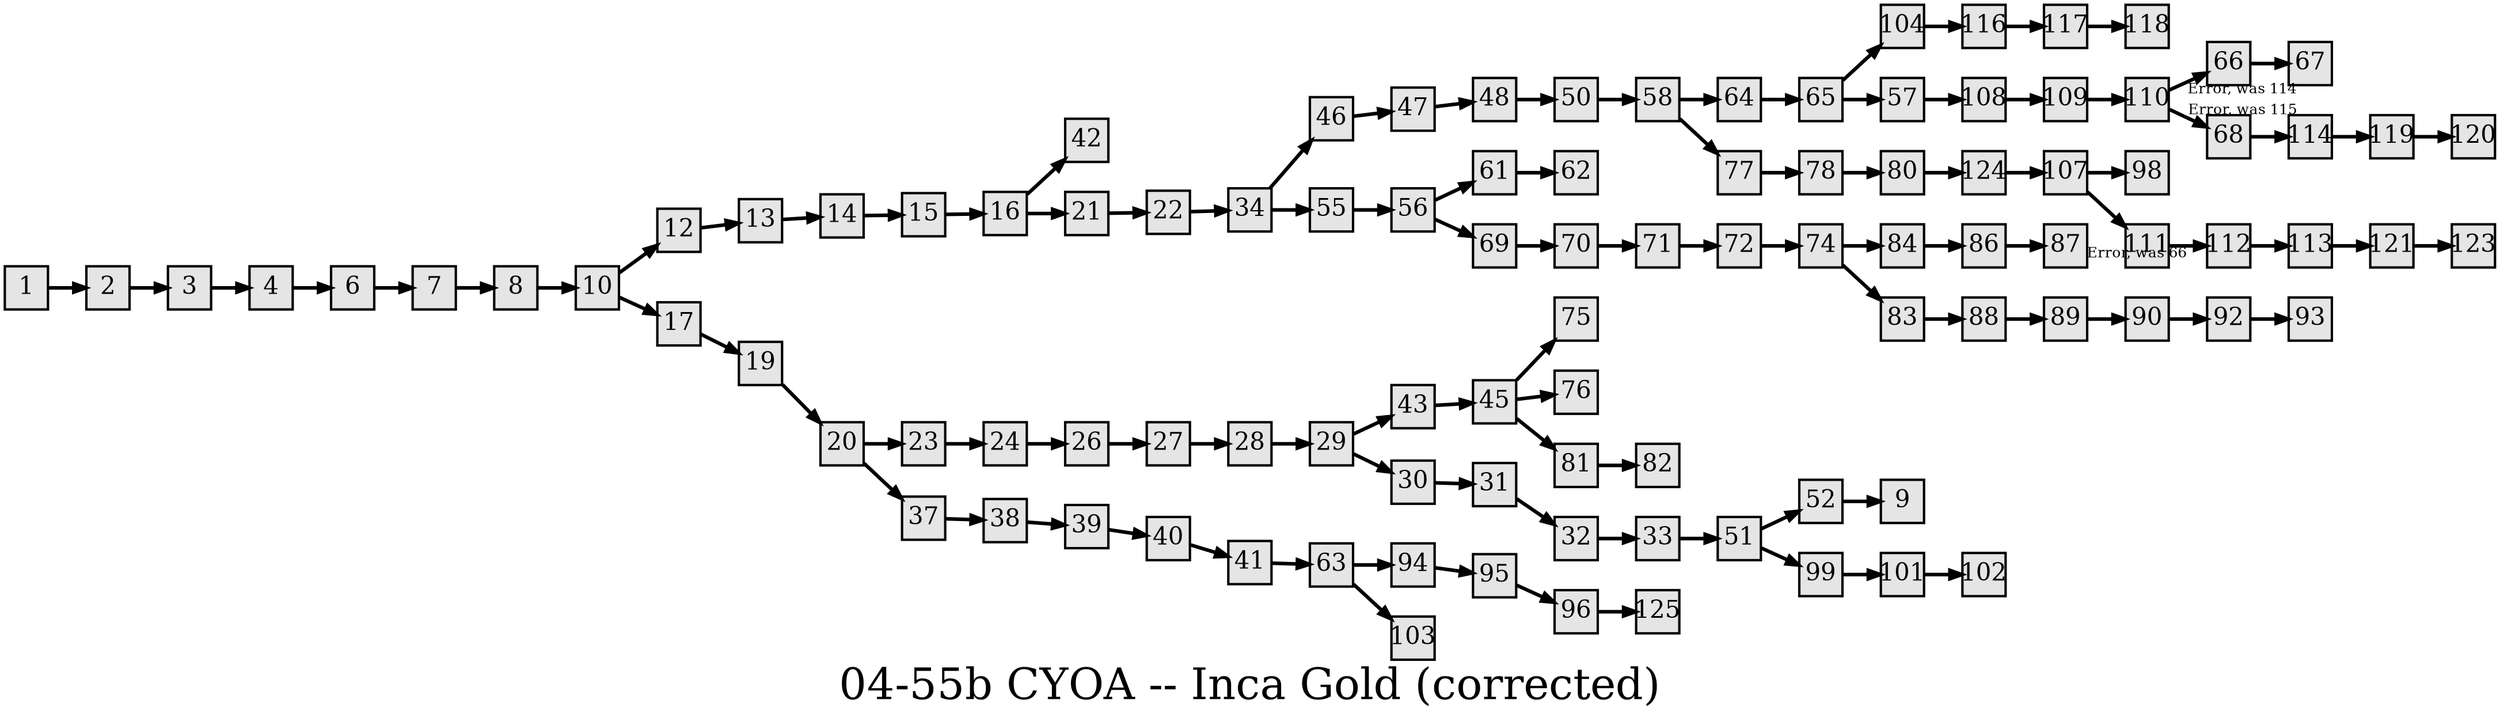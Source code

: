 digraph g{
  graph [ label="04-55b CYOA -- Inca Gold (corrected)" rankdir=LR, ordering=out, fontsize=36, nodesep="0.35", ranksep="0.45"];
  node  [shape=rect, penwidth=2, fontsize=20, style=filled, fillcolor=grey90, margin="0,0", labelfloat=true, regular=true, fixedsize=true];
  edge  [labelfloat=true, penwidth=3, fontsize=12];

  1 -> 2;
  2 -> 3;
  3 -> 4;
  4 -> 6;
  6 -> 7;
  7 -> 8;
  8 -> 10;
  10 -> 12;
  10 -> 17;
  12 -> 13;
  13 -> 14;
  14 -> 15;
  15 -> 16;
  16 -> 42;
  16 -> 21;
  17 -> 19;
  19 -> 20;
  20 -> 23;
  20 -> 37;
  21 -> 22;
  22 -> 34;
  23 -> 24;
  24 -> 26;
  26 -> 27;
  27 -> 28;
  28 -> 29;
  29 -> 43;
  29 -> 30;
  30 -> 31;
  31 -> 32;
  32 -> 33;
  33 -> 51;
  34 -> 46;
  34 -> 55;
  37 -> 38;
  38 -> 39;
  39 -> 40;
  40 -> 41;
  41 -> 63;
  43 -> 45;
  45 -> 75;
  45 -> 76;
  45 -> 81;
  46 -> 47;
  47 -> 48;
  48 -> 50;
  50 -> 58;
  51 -> 52;
  51 -> 99;
  52 -> 9;
  55 -> 56;
  56 -> 61;
  56 -> 69;
  57 -> 108;
  58 -> 64;
  58 -> 77;
  61 -> 62;
  63 -> 94;
  63 -> 103;
  64 -> 65;
  65 -> 104;
  65 -> 57;
  66 -> 67;
  68 -> 114;
  69 -> 70;
  70 -> 71;
  71 -> 72;
  72 -> 74;
  74 -> 84;
  74 -> 83;
  77 -> 78;
  78 -> 80;
  80 -> 124;
  81 -> 82;
  83 -> 88;
  84 -> 86;
  86 -> 87;
  88 -> 89;
  89 -> 90;
  90 -> 92;
  92 -> 93;
  94 -> 95;
  95 -> 96;
  96 -> 125;
  99 -> 101;
  101 -> 102;
  104 -> 116;
  107 -> 98;
  107 -> 111;
  108 -> 109;
  109 -> 110;
  110 -> 66	[ xlabel="Error, was 114" ];
  110 -> 68	[ xlabel="Error, was 115" ];
  111 -> 112	[ xlabel="Error, was 66" ];
  112 -> 113;
  113 -> 121;
  114 -> 119;
  116 -> 117;
  117 -> 118;
  119 -> 120;
  121 -> 123;
  124 -> 107;
}

